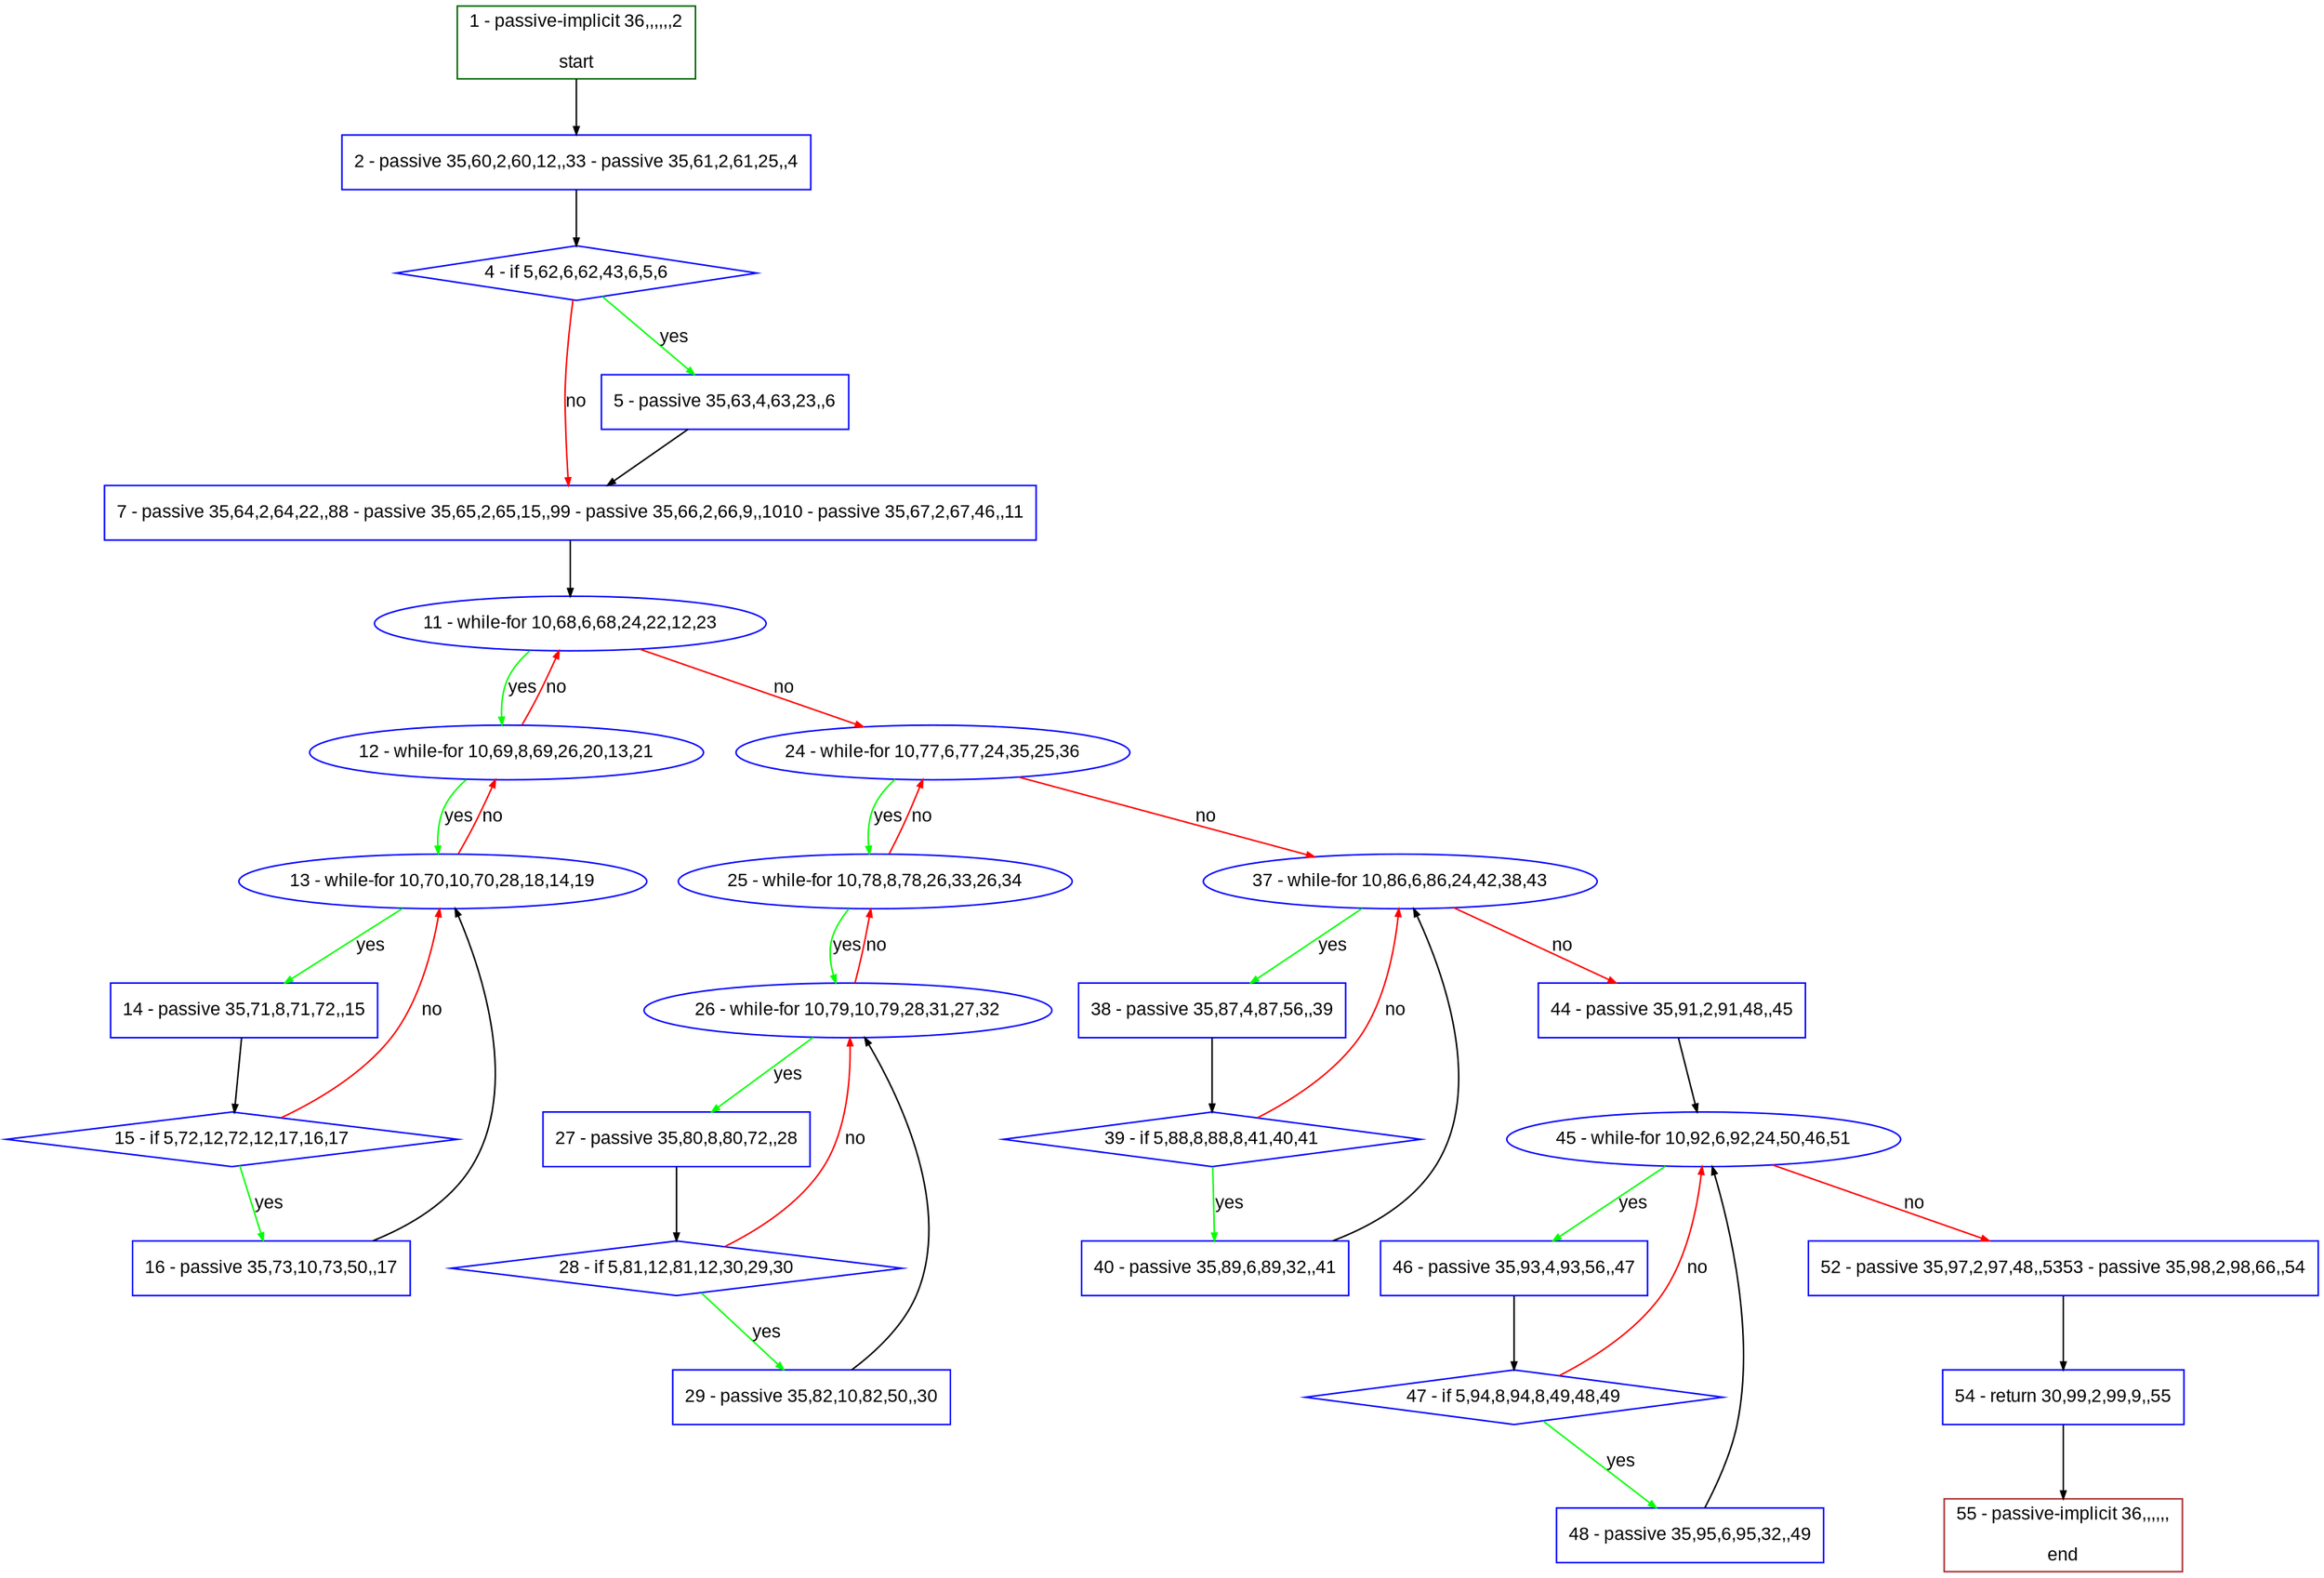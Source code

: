 digraph "" {
  graph [pack="true", label="", fontsize="12", packmode="clust", fontname="Arial", fillcolor="#FFFFCC", bgcolor="white", style="rounded,filled", compound="true"];
  node [node_initialized="no", label="", color="grey", fontsize="12", fillcolor="white", fontname="Arial", style="filled", shape="rectangle", compound="true", fixedsize="false"];
  edge [fontcolor="black", arrowhead="normal", arrowtail="none", arrowsize="0.5", ltail="", label="", color="black", fontsize="12", lhead="", fontname="Arial", dir="forward", compound="true"];
  __N1 [label="2 - passive 35,60,2,60,12,,33 - passive 35,61,2,61,25,,4", color="#0000ff", fillcolor="#ffffff", style="filled", shape="box"];
  __N2 [label="1 - passive-implicit 36,,,,,,2\n\nstart", color="#006400", fillcolor="#ffffff", style="filled", shape="box"];
  __N3 [label="4 - if 5,62,6,62,43,6,5,6", color="#0000ff", fillcolor="#ffffff", style="filled", shape="diamond"];
  __N4 [label="5 - passive 35,63,4,63,23,,6", color="#0000ff", fillcolor="#ffffff", style="filled", shape="box"];
  __N5 [label="7 - passive 35,64,2,64,22,,88 - passive 35,65,2,65,15,,99 - passive 35,66,2,66,9,,1010 - passive 35,67,2,67,46,,11", color="#0000ff", fillcolor="#ffffff", style="filled", shape="box"];
  __N6 [label="11 - while-for 10,68,6,68,24,22,12,23", color="#0000ff", fillcolor="#ffffff", style="filled", shape="oval"];
  __N7 [label="12 - while-for 10,69,8,69,26,20,13,21", color="#0000ff", fillcolor="#ffffff", style="filled", shape="oval"];
  __N8 [label="24 - while-for 10,77,6,77,24,35,25,36", color="#0000ff", fillcolor="#ffffff", style="filled", shape="oval"];
  __N9 [label="13 - while-for 10,70,10,70,28,18,14,19", color="#0000ff", fillcolor="#ffffff", style="filled", shape="oval"];
  __N10 [label="14 - passive 35,71,8,71,72,,15", color="#0000ff", fillcolor="#ffffff", style="filled", shape="box"];
  __N11 [label="15 - if 5,72,12,72,12,17,16,17", color="#0000ff", fillcolor="#ffffff", style="filled", shape="diamond"];
  __N12 [label="16 - passive 35,73,10,73,50,,17", color="#0000ff", fillcolor="#ffffff", style="filled", shape="box"];
  __N13 [label="25 - while-for 10,78,8,78,26,33,26,34", color="#0000ff", fillcolor="#ffffff", style="filled", shape="oval"];
  __N14 [label="37 - while-for 10,86,6,86,24,42,38,43", color="#0000ff", fillcolor="#ffffff", style="filled", shape="oval"];
  __N15 [label="26 - while-for 10,79,10,79,28,31,27,32", color="#0000ff", fillcolor="#ffffff", style="filled", shape="oval"];
  __N16 [label="27 - passive 35,80,8,80,72,,28", color="#0000ff", fillcolor="#ffffff", style="filled", shape="box"];
  __N17 [label="28 - if 5,81,12,81,12,30,29,30", color="#0000ff", fillcolor="#ffffff", style="filled", shape="diamond"];
  __N18 [label="29 - passive 35,82,10,82,50,,30", color="#0000ff", fillcolor="#ffffff", style="filled", shape="box"];
  __N19 [label="38 - passive 35,87,4,87,56,,39", color="#0000ff", fillcolor="#ffffff", style="filled", shape="box"];
  __N20 [label="44 - passive 35,91,2,91,48,,45", color="#0000ff", fillcolor="#ffffff", style="filled", shape="box"];
  __N21 [label="39 - if 5,88,8,88,8,41,40,41", color="#0000ff", fillcolor="#ffffff", style="filled", shape="diamond"];
  __N22 [label="40 - passive 35,89,6,89,32,,41", color="#0000ff", fillcolor="#ffffff", style="filled", shape="box"];
  __N23 [label="45 - while-for 10,92,6,92,24,50,46,51", color="#0000ff", fillcolor="#ffffff", style="filled", shape="oval"];
  __N24 [label="46 - passive 35,93,4,93,56,,47", color="#0000ff", fillcolor="#ffffff", style="filled", shape="box"];
  __N25 [label="52 - passive 35,97,2,97,48,,5353 - passive 35,98,2,98,66,,54", color="#0000ff", fillcolor="#ffffff", style="filled", shape="box"];
  __N26 [label="47 - if 5,94,8,94,8,49,48,49", color="#0000ff", fillcolor="#ffffff", style="filled", shape="diamond"];
  __N27 [label="48 - passive 35,95,6,95,32,,49", color="#0000ff", fillcolor="#ffffff", style="filled", shape="box"];
  __N28 [label="54 - return 30,99,2,99,9,,55", color="#0000ff", fillcolor="#ffffff", style="filled", shape="box"];
  __N29 [label="55 - passive-implicit 36,,,,,,\n\nend", color="#a52a2a", fillcolor="#ffffff", style="filled", shape="box"];
  __N2 -> __N1 [arrowhead="normal", arrowtail="none", color="#000000", label="", dir="forward"];
  __N1 -> __N3 [arrowhead="normal", arrowtail="none", color="#000000", label="", dir="forward"];
  __N3 -> __N4 [arrowhead="normal", arrowtail="none", color="#00ff00", label="yes", dir="forward"];
  __N3 -> __N5 [arrowhead="normal", arrowtail="none", color="#ff0000", label="no", dir="forward"];
  __N4 -> __N5 [arrowhead="normal", arrowtail="none", color="#000000", label="", dir="forward"];
  __N5 -> __N6 [arrowhead="normal", arrowtail="none", color="#000000", label="", dir="forward"];
  __N6 -> __N7 [arrowhead="normal", arrowtail="none", color="#00ff00", label="yes", dir="forward"];
  __N7 -> __N6 [arrowhead="normal", arrowtail="none", color="#ff0000", label="no", dir="forward"];
  __N6 -> __N8 [arrowhead="normal", arrowtail="none", color="#ff0000", label="no", dir="forward"];
  __N7 -> __N9 [arrowhead="normal", arrowtail="none", color="#00ff00", label="yes", dir="forward"];
  __N9 -> __N7 [arrowhead="normal", arrowtail="none", color="#ff0000", label="no", dir="forward"];
  __N9 -> __N10 [arrowhead="normal", arrowtail="none", color="#00ff00", label="yes", dir="forward"];
  __N10 -> __N11 [arrowhead="normal", arrowtail="none", color="#000000", label="", dir="forward"];
  __N11 -> __N9 [arrowhead="normal", arrowtail="none", color="#ff0000", label="no", dir="forward"];
  __N11 -> __N12 [arrowhead="normal", arrowtail="none", color="#00ff00", label="yes", dir="forward"];
  __N12 -> __N9 [arrowhead="normal", arrowtail="none", color="#000000", label="", dir="forward"];
  __N8 -> __N13 [arrowhead="normal", arrowtail="none", color="#00ff00", label="yes", dir="forward"];
  __N13 -> __N8 [arrowhead="normal", arrowtail="none", color="#ff0000", label="no", dir="forward"];
  __N8 -> __N14 [arrowhead="normal", arrowtail="none", color="#ff0000", label="no", dir="forward"];
  __N13 -> __N15 [arrowhead="normal", arrowtail="none", color="#00ff00", label="yes", dir="forward"];
  __N15 -> __N13 [arrowhead="normal", arrowtail="none", color="#ff0000", label="no", dir="forward"];
  __N15 -> __N16 [arrowhead="normal", arrowtail="none", color="#00ff00", label="yes", dir="forward"];
  __N16 -> __N17 [arrowhead="normal", arrowtail="none", color="#000000", label="", dir="forward"];
  __N17 -> __N15 [arrowhead="normal", arrowtail="none", color="#ff0000", label="no", dir="forward"];
  __N17 -> __N18 [arrowhead="normal", arrowtail="none", color="#00ff00", label="yes", dir="forward"];
  __N18 -> __N15 [arrowhead="normal", arrowtail="none", color="#000000", label="", dir="forward"];
  __N14 -> __N19 [arrowhead="normal", arrowtail="none", color="#00ff00", label="yes", dir="forward"];
  __N14 -> __N20 [arrowhead="normal", arrowtail="none", color="#ff0000", label="no", dir="forward"];
  __N19 -> __N21 [arrowhead="normal", arrowtail="none", color="#000000", label="", dir="forward"];
  __N21 -> __N14 [arrowhead="normal", arrowtail="none", color="#ff0000", label="no", dir="forward"];
  __N21 -> __N22 [arrowhead="normal", arrowtail="none", color="#00ff00", label="yes", dir="forward"];
  __N22 -> __N14 [arrowhead="normal", arrowtail="none", color="#000000", label="", dir="forward"];
  __N20 -> __N23 [arrowhead="normal", arrowtail="none", color="#000000", label="", dir="forward"];
  __N23 -> __N24 [arrowhead="normal", arrowtail="none", color="#00ff00", label="yes", dir="forward"];
  __N23 -> __N25 [arrowhead="normal", arrowtail="none", color="#ff0000", label="no", dir="forward"];
  __N24 -> __N26 [arrowhead="normal", arrowtail="none", color="#000000", label="", dir="forward"];
  __N26 -> __N23 [arrowhead="normal", arrowtail="none", color="#ff0000", label="no", dir="forward"];
  __N26 -> __N27 [arrowhead="normal", arrowtail="none", color="#00ff00", label="yes", dir="forward"];
  __N27 -> __N23 [arrowhead="normal", arrowtail="none", color="#000000", label="", dir="forward"];
  __N25 -> __N28 [arrowhead="normal", arrowtail="none", color="#000000", label="", dir="forward"];
  __N28 -> __N29 [arrowhead="normal", arrowtail="none", color="#000000", label="", dir="forward"];
}
